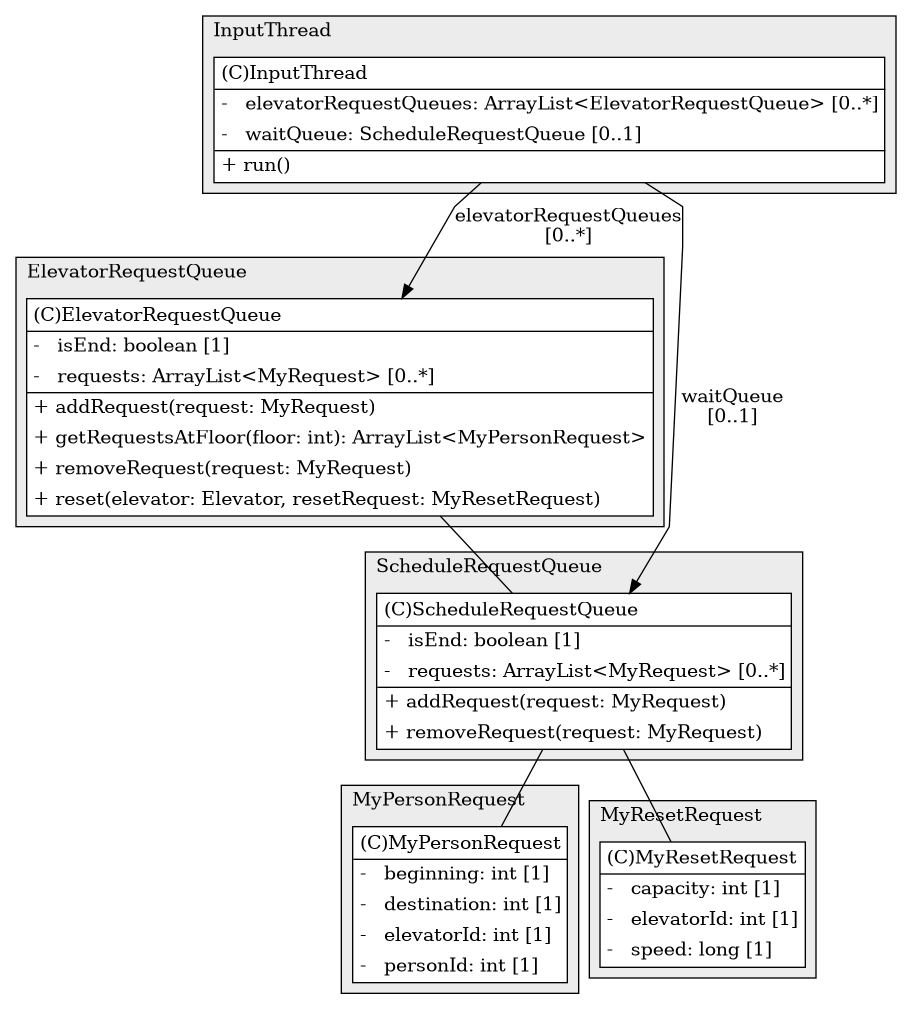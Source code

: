 @startuml

/' diagram meta data start
config=StructureConfiguration;
{
  "projectClassification": {
    "searchMode": "OpenProject", // OpenProject, AllProjects
    "includedProjects": "",
    "pathEndKeywords": "*.impl",
    "isClientPath": "",
    "isClientName": "",
    "isTestPath": "",
    "isTestName": "",
    "isMappingPath": "",
    "isMappingName": "",
    "isDataAccessPath": "",
    "isDataAccessName": "",
    "isDataStructurePath": "",
    "isDataStructureName": "",
    "isInterfaceStructuresPath": "",
    "isInterfaceStructuresName": "",
    "isEntryPointPath": "",
    "isEntryPointName": "",
    "treatFinalFieldsAsMandatory": false
  },
  "graphRestriction": {
    "classPackageExcludeFilter": "",
    "classPackageIncludeFilter": "",
    "classNameExcludeFilter": "",
    "classNameIncludeFilter": "",
    "methodNameExcludeFilter": "",
    "methodNameIncludeFilter": "",
    "removeByInheritance": "", // inheritance/annotation based filtering is done in a second step
    "removeByAnnotation": "",
    "removeByClassPackage": "", // cleanup the graph after inheritance/annotation based filtering is done
    "removeByClassName": "",
    "cutMappings": false,
    "cutEnum": true,
    "cutTests": true,
    "cutClient": true,
    "cutDataAccess": false,
    "cutInterfaceStructures": false,
    "cutDataStructures": false,
    "cutGetterAndSetter": true,
    "cutConstructors": true
  },
  "graphTraversal": {
    "forwardDepth": 6,
    "backwardDepth": 6,
    "classPackageExcludeFilter": "",
    "classPackageIncludeFilter": "",
    "classNameExcludeFilter": "",
    "classNameIncludeFilter": "",
    "methodNameExcludeFilter": "",
    "methodNameIncludeFilter": "",
    "hideMappings": false,
    "hideDataStructures": false,
    "hidePrivateMethods": true,
    "hideInterfaceCalls": true, // indirection: implementation -> interface (is hidden) -> implementation
    "onlyShowApplicationEntryPoints": false, // root node is included
    "useMethodCallsForStructureDiagram": "ForwardOnly" // ForwardOnly, BothDirections, No
  },
  "details": {
    "aggregation": "GroupByClass", // ByClass, GroupByClass, None
    "showClassGenericTypes": true,
    "showMethods": true,
    "showMethodParameterNames": true,
    "showMethodParameterTypes": true,
    "showMethodReturnType": true,
    "showPackageLevels": 2,
    "showDetailedClassStructure": true
  },
  "rootClass": "InputThread",
  "extensionCallbackMethod": "" // qualified.class.name#methodName - signature: public static String method(String)
}
diagram meta data end '/



digraph g {
    rankdir="TB"
    splines=polyline
    

'nodes 
subgraph cluster_1379433044 { 
   	label=InputThread
	labeljust=l
	fillcolor="#ececec"
	style=filled
   
   InputThread1379433044[
	label=<<TABLE BORDER="1" CELLBORDER="0" CELLPADDING="4" CELLSPACING="0">
<TR><TD ALIGN="LEFT" >(C)InputThread</TD></TR>
<HR/>
<TR><TD ALIGN="LEFT" >-   elevatorRequestQueues: ArrayList&lt;ElevatorRequestQueue&gt; [0..*]</TD></TR>
<TR><TD ALIGN="LEFT" >-   waitQueue: ScheduleRequestQueue [0..1]</TD></TR>
<HR/>
<TR><TD ALIGN="LEFT" >+ run()</TD></TR>
</TABLE>>
	style=filled
	margin=0
	shape=plaintext
	fillcolor="#FFFFFF"
];
} 

subgraph cluster_156899570 { 
   	label=MyPersonRequest
	labeljust=l
	fillcolor="#ececec"
	style=filled
   
   MyPersonRequest156899570[
	label=<<TABLE BORDER="1" CELLBORDER="0" CELLPADDING="4" CELLSPACING="0">
<TR><TD ALIGN="LEFT" >(C)MyPersonRequest</TD></TR>
<HR/>
<TR><TD ALIGN="LEFT" >-   beginning: int [1]</TD></TR>
<TR><TD ALIGN="LEFT" >-   destination: int [1]</TD></TR>
<TR><TD ALIGN="LEFT" >-   elevatorId: int [1]</TD></TR>
<TR><TD ALIGN="LEFT" >-   personId: int [1]</TD></TR>
</TABLE>>
	style=filled
	margin=0
	shape=plaintext
	fillcolor="#FFFFFF"
];
} 

subgraph cluster_1706826768 { 
   	label=ElevatorRequestQueue
	labeljust=l
	fillcolor="#ececec"
	style=filled
   
   ElevatorRequestQueue1706826768[
	label=<<TABLE BORDER="1" CELLBORDER="0" CELLPADDING="4" CELLSPACING="0">
<TR><TD ALIGN="LEFT" >(C)ElevatorRequestQueue</TD></TR>
<HR/>
<TR><TD ALIGN="LEFT" >-   isEnd: boolean [1]</TD></TR>
<TR><TD ALIGN="LEFT" >-   requests: ArrayList&lt;MyRequest&gt; [0..*]</TD></TR>
<HR/>
<TR><TD ALIGN="LEFT" >+ addRequest(request: MyRequest)</TD></TR>
<TR><TD ALIGN="LEFT" >+ getRequestsAtFloor(floor: int): ArrayList&lt;MyPersonRequest&gt;</TD></TR>
<TR><TD ALIGN="LEFT" >+ removeRequest(request: MyRequest)</TD></TR>
<TR><TD ALIGN="LEFT" >+ reset(elevator: Elevator, resetRequest: MyResetRequest)</TD></TR>
</TABLE>>
	style=filled
	margin=0
	shape=plaintext
	fillcolor="#FFFFFF"
];
} 

subgraph cluster_749555156 { 
   	label=MyResetRequest
	labeljust=l
	fillcolor="#ececec"
	style=filled
   
   MyResetRequest749555156[
	label=<<TABLE BORDER="1" CELLBORDER="0" CELLPADDING="4" CELLSPACING="0">
<TR><TD ALIGN="LEFT" >(C)MyResetRequest</TD></TR>
<HR/>
<TR><TD ALIGN="LEFT" >-   capacity: int [1]</TD></TR>
<TR><TD ALIGN="LEFT" >-   elevatorId: int [1]</TD></TR>
<TR><TD ALIGN="LEFT" >-   speed: long [1]</TD></TR>
</TABLE>>
	style=filled
	margin=0
	shape=plaintext
	fillcolor="#FFFFFF"
];
} 

subgraph cluster_954099737 { 
   	label=ScheduleRequestQueue
	labeljust=l
	fillcolor="#ececec"
	style=filled
   
   ScheduleRequestQueue954099737[
	label=<<TABLE BORDER="1" CELLBORDER="0" CELLPADDING="4" CELLSPACING="0">
<TR><TD ALIGN="LEFT" >(C)ScheduleRequestQueue</TD></TR>
<HR/>
<TR><TD ALIGN="LEFT" >-   isEnd: boolean [1]</TD></TR>
<TR><TD ALIGN="LEFT" >-   requests: ArrayList&lt;MyRequest&gt; [0..*]</TD></TR>
<HR/>
<TR><TD ALIGN="LEFT" >+ addRequest(request: MyRequest)</TD></TR>
<TR><TD ALIGN="LEFT" >+ removeRequest(request: MyRequest)</TD></TR>
</TABLE>>
	style=filled
	margin=0
	shape=plaintext
	fillcolor="#FFFFFF"
];
} 

'edges    
ElevatorRequestQueue1706826768 -> ScheduleRequestQueue954099737[arrowhead=none];
InputThread1379433044 -> ElevatorRequestQueue1706826768[label="elevatorRequestQueues
[0..*]"];
InputThread1379433044 -> ScheduleRequestQueue954099737[label="waitQueue
[0..1]"];
ScheduleRequestQueue954099737 -> MyPersonRequest156899570[arrowhead=none];
ScheduleRequestQueue954099737 -> MyResetRequest749555156[arrowhead=none];
    
}
@enduml